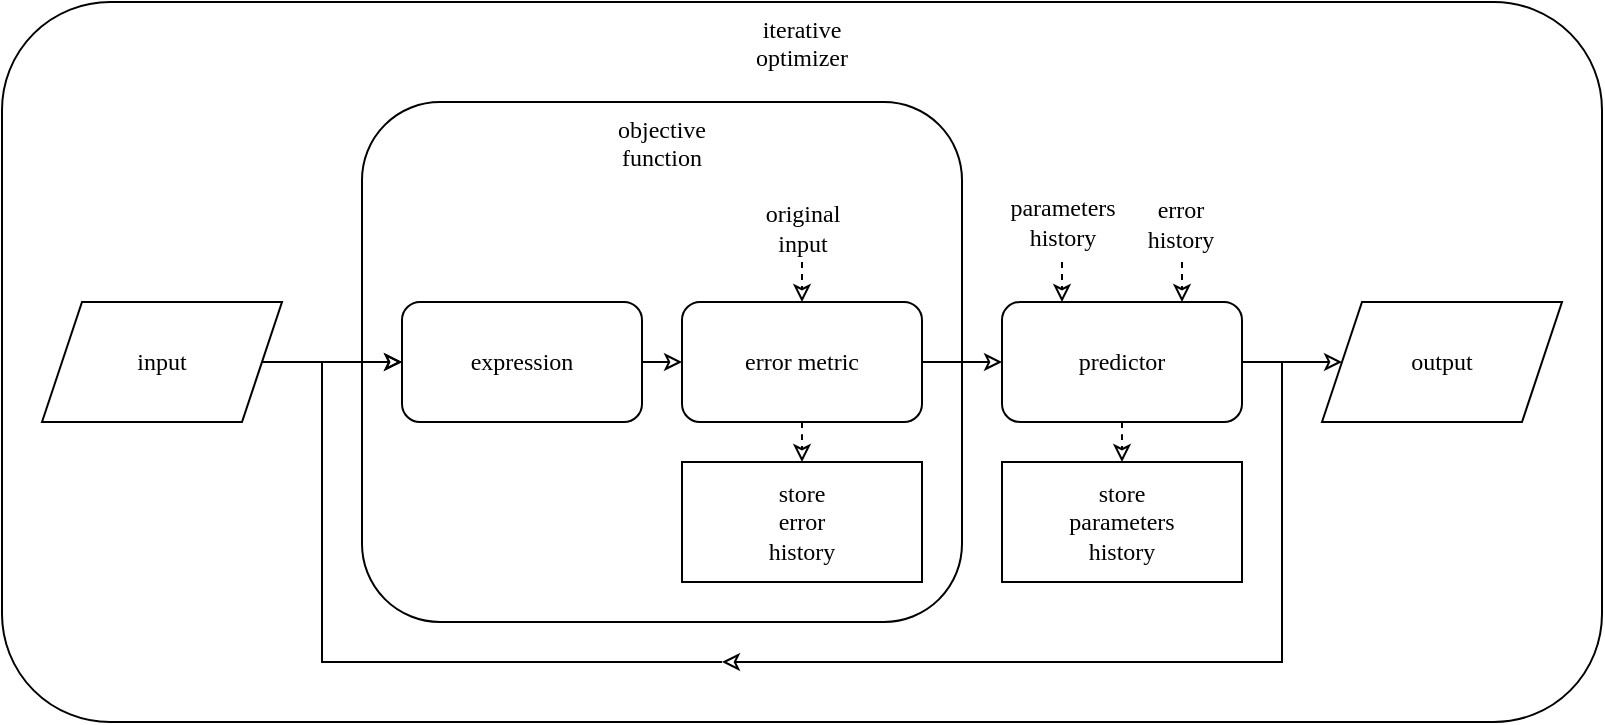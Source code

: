 <mxfile version="26.2.9">
  <diagram id="C5RBs43oDa-KdzZeNtuy" name="Page-1">
    <mxGraphModel dx="1751" dy="1040" grid="0" gridSize="10" guides="1" tooltips="1" connect="1" arrows="1" fold="1" page="0" pageScale="1" pageWidth="1169" pageHeight="827" background="light-dark(#ffffff, #000000)" math="0" shadow="0">
      <root>
        <mxCell id="WIyWlLk6GJQsqaUBKTNV-0" />
        <mxCell id="WIyWlLk6GJQsqaUBKTNV-1" parent="WIyWlLk6GJQsqaUBKTNV-0" />
        <mxCell id="9KjRxKA_sjbT-Qz8N9MY-45" value="&lt;div&gt;iterative&lt;/div&gt;&lt;div&gt;optimizer&lt;/div&gt;" style="rounded=1;whiteSpace=wrap;html=1;fontFamily=Jetbrains Mono;fillColor=none;verticalAlign=top;align=center;labelPosition=center;verticalLabelPosition=middle;spacing=2;spacingLeft=0;spacingTop=0;fontSize=12;fontColor=light-dark(#000000,#FFFFFF);fillOpacity=0;" vertex="1" parent="WIyWlLk6GJQsqaUBKTNV-1">
          <mxGeometry x="160" y="310" width="800" height="360" as="geometry" />
        </mxCell>
        <mxCell id="9KjRxKA_sjbT-Qz8N9MY-37" value="&lt;div&gt;objective&lt;/div&gt;&lt;div&gt;function&lt;/div&gt;" style="rounded=1;whiteSpace=wrap;html=1;fontFamily=Jetbrains Mono;fillColor=none;verticalAlign=top;fontSize=12;fontColor=light-dark(#000000,#FFFFFF);fillOpacity=0;" vertex="1" parent="WIyWlLk6GJQsqaUBKTNV-1">
          <mxGeometry x="340" y="360" width="300" height="260" as="geometry" />
        </mxCell>
        <mxCell id="9KjRxKA_sjbT-Qz8N9MY-18" style="edgeStyle=orthogonalEdgeStyle;rounded=1;orthogonalLoop=1;jettySize=auto;html=1;exitX=0.5;exitY=1;exitDx=0;exitDy=0;fontFamily=Jetbrains Mono;fontSize=12;fontColor=light-dark(#000000,#FFFFFF);fillOpacity=0;" edge="1" parent="WIyWlLk6GJQsqaUBKTNV-1">
          <mxGeometry relative="1" as="geometry">
            <mxPoint x="386.0" y="630" as="sourcePoint" />
            <mxPoint x="386.0" y="630" as="targetPoint" />
          </mxGeometry>
        </mxCell>
        <mxCell id="9KjRxKA_sjbT-Qz8N9MY-39" value="" style="edgeStyle=orthogonalEdgeStyle;rounded=1;orthogonalLoop=1;jettySize=auto;html=1;fontFamily=Jetbrains Mono;dashed=1;fontSize=12;fontColor=light-dark(#000000,#FFFFFF);fillOpacity=0;" edge="1" parent="WIyWlLk6GJQsqaUBKTNV-1" source="9KjRxKA_sjbT-Qz8N9MY-26" target="9KjRxKA_sjbT-Qz8N9MY-35">
          <mxGeometry relative="1" as="geometry">
            <Array as="points">
              <mxPoint x="720" y="530" />
              <mxPoint x="720" y="530" />
            </Array>
          </mxGeometry>
        </mxCell>
        <mxCell id="9KjRxKA_sjbT-Qz8N9MY-94" value="" style="edgeStyle=orthogonalEdgeStyle;rounded=0;orthogonalLoop=1;jettySize=auto;html=1;fontSize=12;fontColor=light-dark(#000000,#FFFFFF);fillOpacity=0;fontFamily=Jetbrains Mono;" edge="1" parent="WIyWlLk6GJQsqaUBKTNV-1" source="9KjRxKA_sjbT-Qz8N9MY-26" target="9KjRxKA_sjbT-Qz8N9MY-92">
          <mxGeometry relative="1" as="geometry" />
        </mxCell>
        <mxCell id="9KjRxKA_sjbT-Qz8N9MY-26" value="&lt;div&gt;predictor&lt;/div&gt;" style="rounded=1;whiteSpace=wrap;html=1;fontFamily=Jetbrains Mono;fontSize=12;fontColor=light-dark(#000000,#FFFFFF);fillOpacity=0;" vertex="1" parent="WIyWlLk6GJQsqaUBKTNV-1">
          <mxGeometry x="660" y="460" width="120" height="60" as="geometry" />
        </mxCell>
        <mxCell id="9KjRxKA_sjbT-Qz8N9MY-31" value="" style="edgeStyle=orthogonalEdgeStyle;rounded=1;orthogonalLoop=1;jettySize=auto;html=1;fontFamily=Jetbrains Mono;entryX=0;entryY=0.5;entryDx=0;entryDy=0;fontSize=12;fontColor=light-dark(#000000,#FFFFFF);fillOpacity=0;" edge="1" parent="WIyWlLk6GJQsqaUBKTNV-1" source="9KjRxKA_sjbT-Qz8N9MY-27" target="9KjRxKA_sjbT-Qz8N9MY-30">
          <mxGeometry relative="1" as="geometry">
            <mxPoint x="780" y="490" as="targetPoint" />
            <Array as="points">
              <mxPoint x="490" y="490" />
              <mxPoint x="490" y="490" />
            </Array>
          </mxGeometry>
        </mxCell>
        <mxCell id="9KjRxKA_sjbT-Qz8N9MY-27" value="expression" style="rounded=1;whiteSpace=wrap;html=1;fontFamily=Jetbrains Mono;fontSize=12;fontColor=light-dark(#000000,#FFFFFF);fillOpacity=0;" vertex="1" parent="WIyWlLk6GJQsqaUBKTNV-1">
          <mxGeometry x="360" y="460" width="120" height="60" as="geometry" />
        </mxCell>
        <mxCell id="9KjRxKA_sjbT-Qz8N9MY-40" value="" style="edgeStyle=orthogonalEdgeStyle;rounded=1;orthogonalLoop=1;jettySize=auto;html=1;fontFamily=Jetbrains Mono;dashed=1;fontSize=12;fontColor=light-dark(#000000,#FFFFFF);fillOpacity=0;" edge="1" parent="WIyWlLk6GJQsqaUBKTNV-1" source="9KjRxKA_sjbT-Qz8N9MY-30" target="9KjRxKA_sjbT-Qz8N9MY-36">
          <mxGeometry relative="1" as="geometry">
            <Array as="points">
              <mxPoint x="560" y="530" />
              <mxPoint x="560" y="530" />
            </Array>
          </mxGeometry>
        </mxCell>
        <mxCell id="9KjRxKA_sjbT-Qz8N9MY-81" value="" style="edgeStyle=orthogonalEdgeStyle;rounded=0;orthogonalLoop=1;jettySize=auto;html=1;fontSize=12;fontColor=light-dark(#000000,#FFFFFF);fillOpacity=0;fontFamily=Jetbrains Mono;" edge="1" parent="WIyWlLk6GJQsqaUBKTNV-1" source="9KjRxKA_sjbT-Qz8N9MY-30" target="9KjRxKA_sjbT-Qz8N9MY-26">
          <mxGeometry relative="1" as="geometry" />
        </mxCell>
        <mxCell id="9KjRxKA_sjbT-Qz8N9MY-30" value="&lt;div&gt;error metric&lt;/div&gt;" style="rounded=1;whiteSpace=wrap;html=1;fontFamily=Jetbrains Mono;fontSize=12;fontColor=light-dark(#000000,#FFFFFF);fillOpacity=0;" vertex="1" parent="WIyWlLk6GJQsqaUBKTNV-1">
          <mxGeometry x="500" y="460" width="120" height="60" as="geometry" />
        </mxCell>
        <mxCell id="9KjRxKA_sjbT-Qz8N9MY-35" value="&lt;div&gt;store&lt;/div&gt;&lt;div&gt;parameters&lt;/div&gt;&lt;div&gt;history&lt;/div&gt;" style="rounded=0;whiteSpace=wrap;html=1;fontFamily=Jetbrains Mono;fontSize=12;fontColor=light-dark(#000000,#FFFFFF);fillOpacity=0;" vertex="1" parent="WIyWlLk6GJQsqaUBKTNV-1">
          <mxGeometry x="660" y="540" width="120" height="60" as="geometry" />
        </mxCell>
        <mxCell id="9KjRxKA_sjbT-Qz8N9MY-36" value="&lt;div&gt;store&lt;/div&gt;&lt;div&gt;error&lt;/div&gt;&lt;div&gt;history&lt;/div&gt;" style="rounded=0;whiteSpace=wrap;html=1;fontFamily=Jetbrains Mono;fontSize=12;fontColor=light-dark(#000000,#FFFFFF);fillOpacity=0;" vertex="1" parent="WIyWlLk6GJQsqaUBKTNV-1">
          <mxGeometry x="500" y="540" width="120" height="60" as="geometry" />
        </mxCell>
        <mxCell id="9KjRxKA_sjbT-Qz8N9MY-38" value="original&lt;br&gt;input" style="endArrow=classic;rounded=1;verticalAlign=bottom;align=center;html=1;fontFamily=Jetbrains Mono;entryX=0.5;entryY=0;entryDx=0;entryDy=0;dashed=1;fontSize=12;fontColor=light-dark(#000000,#FFFFFF);fillOpacity=0;" edge="1" parent="WIyWlLk6GJQsqaUBKTNV-1" target="9KjRxKA_sjbT-Qz8N9MY-30">
          <mxGeometry x="-1" width="50" height="50" relative="1" as="geometry">
            <mxPoint x="560" y="440" as="sourcePoint" />
            <mxPoint x="660" y="530" as="targetPoint" />
            <mxPoint as="offset" />
          </mxGeometry>
        </mxCell>
        <mxCell id="9KjRxKA_sjbT-Qz8N9MY-41" value="parameters&lt;div&gt;history&lt;/div&gt;" style="endArrow=classic;html=1;rounded=1;entryX=0.25;entryY=0;entryDx=0;entryDy=0;fontFamily=Jetbrains Mono;dashed=1;fontSize=12;fontColor=light-dark(#000000,#FFFFFF);fillOpacity=0;" edge="1" parent="WIyWlLk6GJQsqaUBKTNV-1" target="9KjRxKA_sjbT-Qz8N9MY-26">
          <mxGeometry x="-1" y="-20" width="50" height="50" relative="1" as="geometry">
            <mxPoint x="690" y="440" as="sourcePoint" />
            <mxPoint x="830" y="500" as="targetPoint" />
            <mxPoint x="20" y="-20" as="offset" />
          </mxGeometry>
        </mxCell>
        <mxCell id="9KjRxKA_sjbT-Qz8N9MY-42" value="" style="endArrow=classic;html=1;rounded=1;entryX=0.75;entryY=0;entryDx=0;entryDy=0;fontFamily=Jetbrains Mono;dashed=1;fontSize=12;fontColor=light-dark(#000000,#FFFFFF);fillOpacity=0;" edge="1" parent="WIyWlLk6GJQsqaUBKTNV-1" target="9KjRxKA_sjbT-Qz8N9MY-26">
          <mxGeometry width="50" height="50" relative="1" as="geometry">
            <mxPoint x="750" y="440" as="sourcePoint" />
            <mxPoint x="830" y="500" as="targetPoint" />
          </mxGeometry>
        </mxCell>
        <mxCell id="9KjRxKA_sjbT-Qz8N9MY-43" value="&lt;div&gt;error&lt;/div&gt;&lt;div&gt;history&lt;/div&gt;" style="edgeLabel;html=1;align=center;verticalAlign=middle;resizable=0;points=[];fontFamily=Jetbrains Mono;rounded=1;fontSize=12;fontColor=light-dark(#000000,#FFFFFF);fillOpacity=0;" vertex="1" connectable="0" parent="9KjRxKA_sjbT-Qz8N9MY-42">
          <mxGeometry x="-0.472" y="-1" relative="1" as="geometry">
            <mxPoint y="-25" as="offset" />
          </mxGeometry>
        </mxCell>
        <mxCell id="9KjRxKA_sjbT-Qz8N9MY-87" value="" style="endArrow=classic;html=1;rounded=0;fontSize=12;fontColor=light-dark(#000000,#FFFFFF);fillOpacity=0;fontFamily=Jetbrains Mono;" edge="1" parent="WIyWlLk6GJQsqaUBKTNV-1">
          <mxGeometry width="50" height="50" relative="1" as="geometry">
            <mxPoint x="800" y="490" as="sourcePoint" />
            <mxPoint x="520" y="640" as="targetPoint" />
            <Array as="points">
              <mxPoint x="800" y="640" />
            </Array>
          </mxGeometry>
        </mxCell>
        <mxCell id="9KjRxKA_sjbT-Qz8N9MY-88" value="" style="endArrow=classic;html=1;rounded=0;entryX=0;entryY=0.5;entryDx=0;entryDy=0;fontSize=12;fontColor=light-dark(#000000,#FFFFFF);fillOpacity=0;fontFamily=Jetbrains Mono;" edge="1" parent="WIyWlLk6GJQsqaUBKTNV-1" target="9KjRxKA_sjbT-Qz8N9MY-27">
          <mxGeometry width="50" height="50" relative="1" as="geometry">
            <mxPoint x="520" y="640" as="sourcePoint" />
            <mxPoint x="320" y="490" as="targetPoint" />
            <Array as="points">
              <mxPoint x="320" y="640" />
              <mxPoint x="320" y="490" />
            </Array>
          </mxGeometry>
        </mxCell>
        <mxCell id="9KjRxKA_sjbT-Qz8N9MY-93" value="" style="edgeStyle=orthogonalEdgeStyle;rounded=0;orthogonalLoop=1;jettySize=auto;html=1;fontSize=12;fontColor=light-dark(#000000,#FFFFFF);fillOpacity=0;fontFamily=Jetbrains Mono;" edge="1" parent="WIyWlLk6GJQsqaUBKTNV-1" source="9KjRxKA_sjbT-Qz8N9MY-89" target="9KjRxKA_sjbT-Qz8N9MY-27">
          <mxGeometry relative="1" as="geometry" />
        </mxCell>
        <mxCell id="9KjRxKA_sjbT-Qz8N9MY-89" value="input" style="shape=parallelogram;perimeter=parallelogramPerimeter;whiteSpace=wrap;html=1;fixedSize=1;fontSize=12;fontColor=light-dark(#000000,#FFFFFF);fillOpacity=0;fontFamily=Jetbrains Mono;" vertex="1" parent="WIyWlLk6GJQsqaUBKTNV-1">
          <mxGeometry x="180" y="460" width="120" height="60" as="geometry" />
        </mxCell>
        <mxCell id="9KjRxKA_sjbT-Qz8N9MY-92" value="output" style="shape=parallelogram;perimeter=parallelogramPerimeter;whiteSpace=wrap;html=1;fixedSize=1;fontSize=12;fontColor=light-dark(#000000,#FFFFFF);fillOpacity=0;fontFamily=Jetbrains Mono;" vertex="1" parent="WIyWlLk6GJQsqaUBKTNV-1">
          <mxGeometry x="820" y="460" width="120" height="60" as="geometry" />
        </mxCell>
      </root>
    </mxGraphModel>
  </diagram>
</mxfile>
